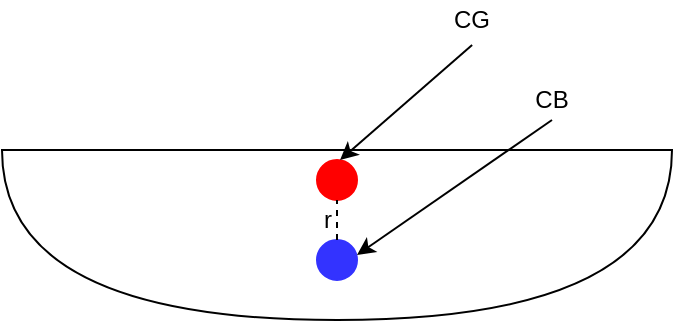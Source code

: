 <mxfile version="20.8.16" type="device"><diagram name="Page-1" id="Xwfymt-hdeJGO-9NXUO4"><mxGraphModel dx="574" dy="309" grid="1" gridSize="10" guides="1" tooltips="1" connect="1" arrows="1" fold="1" page="1" pageScale="1" pageWidth="827" pageHeight="1169" math="0" shadow="0"><root><mxCell id="0"/><mxCell id="1" parent="0"/><mxCell id="9JT1dUmon8_9ZHAwrM2H-1" value="" style="shape=or;whiteSpace=wrap;html=1;rotation=90;" vertex="1" parent="1"><mxGeometry x="320" y="230" width="85" height="335" as="geometry"/></mxCell><mxCell id="9JT1dUmon8_9ZHAwrM2H-2" value="" style="ellipse;whiteSpace=wrap;html=1;aspect=fixed;fillColor=#FF0000;strokeColor=#FF0000;" vertex="1" parent="1"><mxGeometry x="352.5" y="360" width="20" height="20" as="geometry"/></mxCell><mxCell id="9JT1dUmon8_9ZHAwrM2H-3" value="" style="endArrow=classic;html=1;rounded=0;exitX=0.501;exitY=1.125;exitDx=0;exitDy=0;exitPerimeter=0;" edge="1" parent="1" source="9JT1dUmon8_9ZHAwrM2H-4"><mxGeometry width="50" height="50" relative="1" as="geometry"><mxPoint x="430" y="320" as="sourcePoint"/><mxPoint x="364" y="360" as="targetPoint"/></mxGeometry></mxCell><mxCell id="9JT1dUmon8_9ZHAwrM2H-4" value="CG" style="text;strokeColor=none;align=center;fillColor=none;html=1;verticalAlign=middle;whiteSpace=wrap;rounded=0;" vertex="1" parent="1"><mxGeometry x="400" y="280" width="60" height="20" as="geometry"/></mxCell><mxCell id="9JT1dUmon8_9ZHAwrM2H-5" value="" style="ellipse;whiteSpace=wrap;html=1;aspect=fixed;fillColor=#3333FF;strokeColor=#3333FF;" vertex="1" parent="1"><mxGeometry x="352.5" y="400" width="20" height="20" as="geometry"/></mxCell><mxCell id="9JT1dUmon8_9ZHAwrM2H-7" value="" style="endArrow=classic;html=1;rounded=0;" edge="1" parent="1"><mxGeometry width="50" height="50" relative="1" as="geometry"><mxPoint x="470" y="340" as="sourcePoint"/><mxPoint x="372.5" y="407.5" as="targetPoint"/></mxGeometry></mxCell><mxCell id="9JT1dUmon8_9ZHAwrM2H-8" value="CB" style="text;strokeColor=none;align=center;fillColor=none;html=1;verticalAlign=middle;whiteSpace=wrap;rounded=0;" vertex="1" parent="1"><mxGeometry x="440" y="320" width="60" height="20" as="geometry"/></mxCell><mxCell id="9JT1dUmon8_9ZHAwrM2H-10" value="" style="endArrow=none;dashed=1;html=1;rounded=0;entryX=0.5;entryY=1;entryDx=0;entryDy=0;" edge="1" parent="1" source="9JT1dUmon8_9ZHAwrM2H-5" target="9JT1dUmon8_9ZHAwrM2H-2"><mxGeometry width="50" height="50" relative="1" as="geometry"><mxPoint x="362.3" y="420" as="sourcePoint"/><mxPoint x="362.3" y="370" as="targetPoint"/></mxGeometry></mxCell><mxCell id="9JT1dUmon8_9ZHAwrM2H-11" value="r" style="text;strokeColor=none;align=center;fillColor=none;html=1;verticalAlign=middle;whiteSpace=wrap;rounded=0;" vertex="1" parent="1"><mxGeometry x="352.5" y="380" width="10" height="20" as="geometry"/></mxCell></root></mxGraphModel></diagram></mxfile>